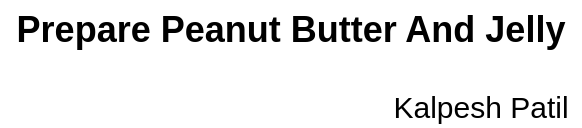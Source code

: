 <mxfile version="13.1.2" type="github">
  <diagram id="a5ZCQRoC8HHq0zrIEyIl" name="Page-1">
    <mxGraphModel dx="862" dy="564" grid="1" gridSize="10" guides="1" tooltips="1" connect="1" arrows="1" fold="1" page="1" pageScale="1" pageWidth="1169" pageHeight="826" math="0" shadow="0">
      <root>
        <mxCell id="0" />
        <mxCell id="1" parent="0" />
        <mxCell id="Rf3Ziej8t9q3p-RCfU4I-1" value="Prepare Peanut Butter And Jelly" style="text;html=1;align=center;verticalAlign=middle;resizable=0;points=[];autosize=1;fontSize=18;fontStyle=1" vertex="1" parent="1">
          <mxGeometry x="837" y="5" width="290" height="30" as="geometry" />
        </mxCell>
        <mxCell id="Rf3Ziej8t9q3p-RCfU4I-2" value="Kalpesh Patil" style="text;html=1;align=center;verticalAlign=middle;resizable=0;points=[];autosize=1;fontSize=15;" vertex="1" parent="1">
          <mxGeometry x="1027" y="48" width="100" height="20" as="geometry" />
        </mxCell>
      </root>
    </mxGraphModel>
  </diagram>
</mxfile>
